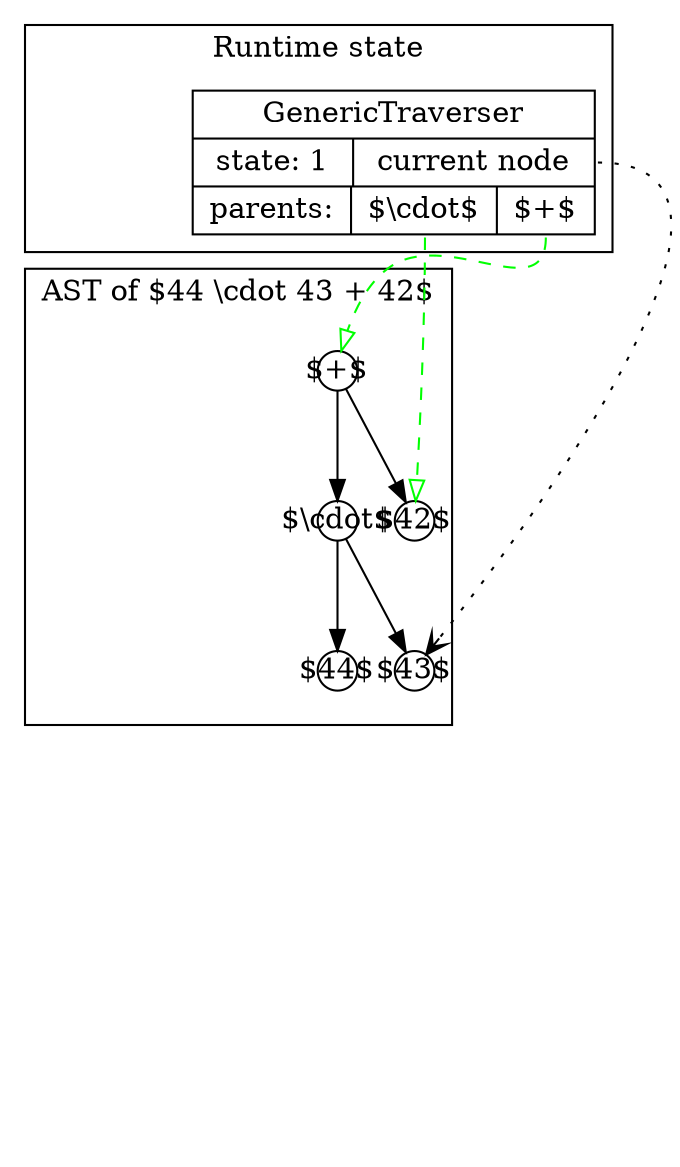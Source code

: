 digraph G {
    {
        node [shape=plaintext];
        edge [style="invis"];
        n0 [label=""];
        n1 [label=""]; n2 [label=""];
        n3 [label=""]; n4 [label=""];
        n5 [label=""]; n6 [label=""];
        n0 -> n1 -> n2 -> n3 -> n4 -> n5 -> n6;
    }

    subgraph cluster_ast {
        graph [label="AST of $44 \\cdot 43 + 42$"];
        node [shape=circle, fixedsize=true, width=0.27];

        {
            rank = same; n1;
            a [label="$+$"];
        }

        {
            rank = same; n2;
            b [label="$42$"];
            c [label="$\\cdot$"];
        }

        {
            rank = same; n3;
            left [label="$44$"];
            right [label="$43$"];
        }
    }
   subgraph cluster_trav {
        graph [label="Runtime state"];

        {
            rank = same;
            n0;
            traverser_1 [shape=record, label="{GenericTraverser|{state: 1|<f1>
            current node} | {parents: | <p2> $\\cdot$ | <p1> $+$  }}"];

        }
    }

    a -> b;
    a -> c;

    c -> left;
    c -> right;

    edge [arrowhead="vee", style="dotted"];
    traverser_1:f1 -> right;
    edge [arrowhead="empty", style="dashed", color="lime"];
    traverser_1:p1 -> a; traverser_1:p2 -> b;
}

